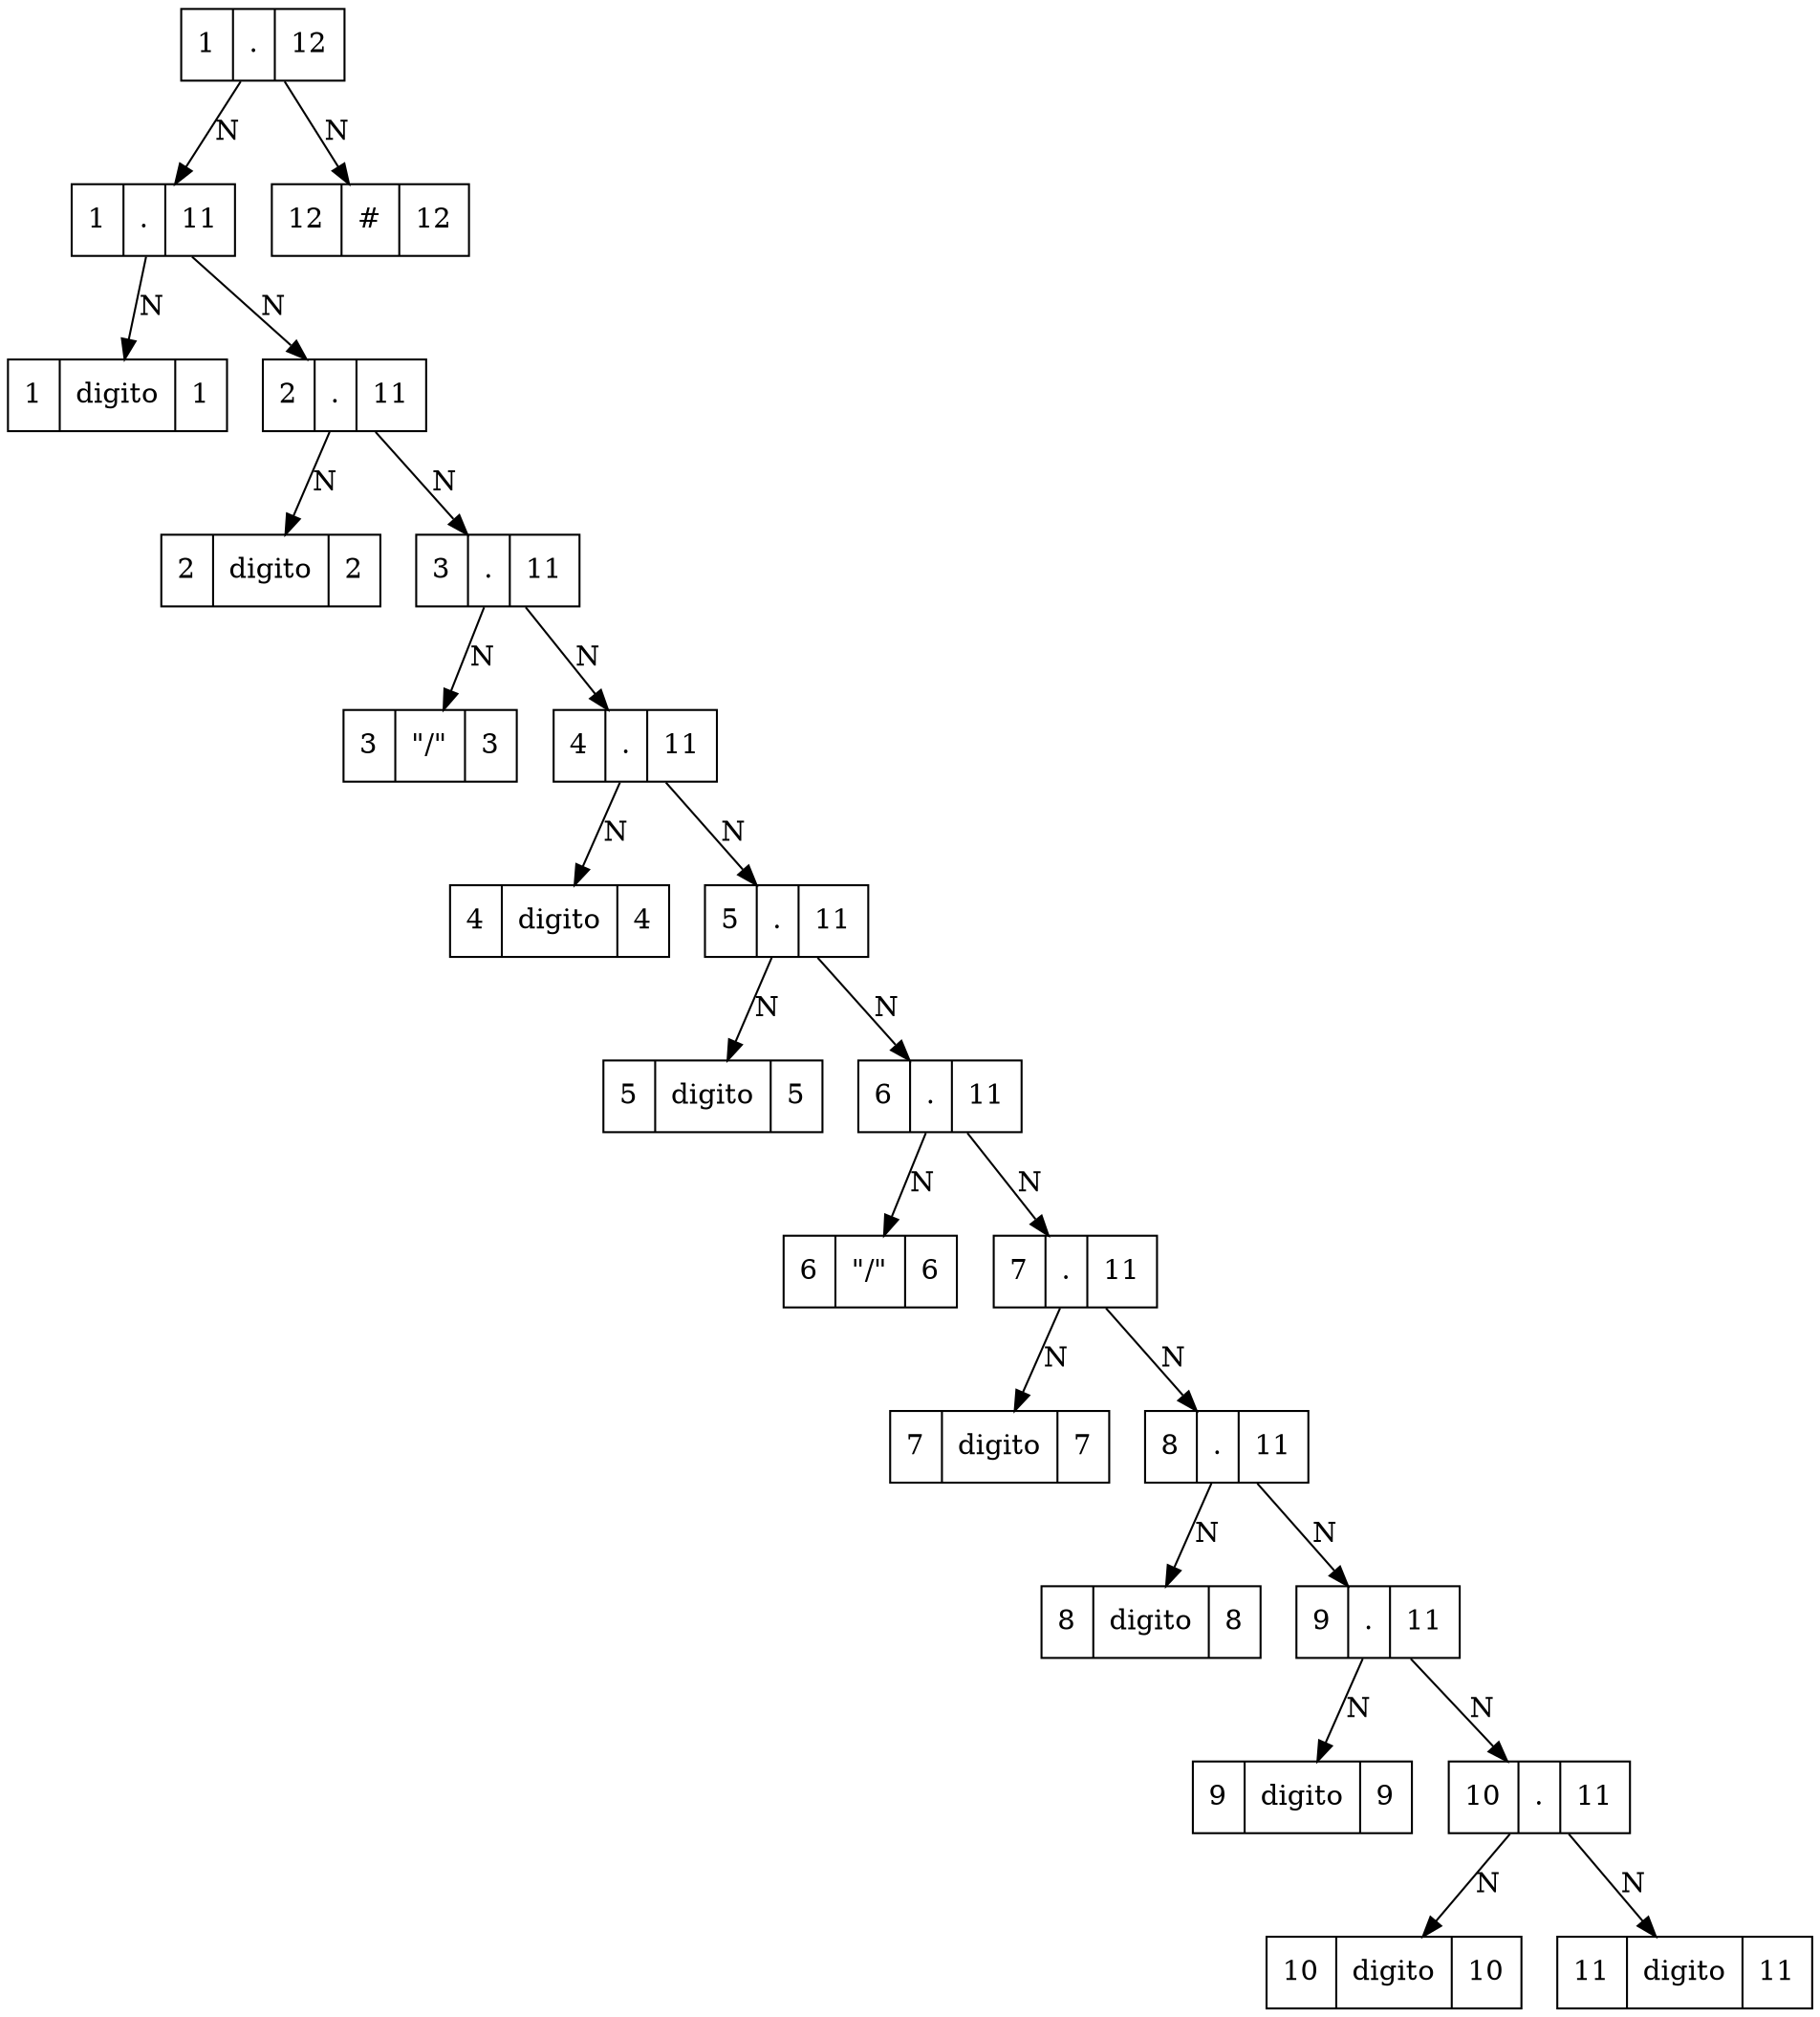 digraph arbol {
n1[shape="record" label="1| . |12"]
n3[shape="record" label="1| . |11"]
n4[shape="record" label="1| {digito} |1"]
n5[shape="record" label="2| . |11"]
n6[shape="record" label="2| {digito} |2"]
n7[shape="record" label="3| . |11"]
n8[shape="record" label="3| \"/\" |3"]
n9[shape="record" label="4| . |11"]
n10[shape="record" label="4| {digito} |4"]
n11[shape="record" label="5| . |11"]
n12[shape="record" label="5| {digito} |5"]
n13[shape="record" label="6| . |11"]
n14[shape="record" label="6| \"/\" |6"]
n15[shape="record" label="7| . |11"]
n16[shape="record" label="7| {digito} |7"]
n17[shape="record" label="8| . |11"]
n18[shape="record" label="8| {digito} |8"]
n19[shape="record" label="9| . |11"]
n20[shape="record" label="9| {digito} |9"]
n21[shape="record" label="10| . |11"]
n22[shape="record" label="10| {digito} |10"]
n23[shape="record" label="11| {digito} |11"]
n2[shape="record" label="12| # |12"]

n21-> n22 [label="N"]
n21-> n23 [label="N"]
n19-> n20 [label="N"]
n19-> n21 [label="N"]
n17-> n18 [label="N"]
n17-> n19 [label="N"]
n15-> n16 [label="N"]
n15-> n17 [label="N"]
n13-> n14 [label="N"]
n13-> n15 [label="N"]
n11-> n12 [label="N"]
n11-> n13 [label="N"]
n9-> n10 [label="N"]
n9-> n11 [label="N"]
n7-> n8 [label="N"]
n7-> n9 [label="N"]
n5-> n6 [label="N"]
n5-> n7 [label="N"]
n3-> n4 [label="N"]
n3-> n5 [label="N"]
n1-> n3 [label="N"]
n1-> n2 [label="N"]

}